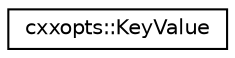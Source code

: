 digraph "Graphical Class Hierarchy"
{
 // LATEX_PDF_SIZE
  edge [fontname="Helvetica",fontsize="10",labelfontname="Helvetica",labelfontsize="10"];
  node [fontname="Helvetica",fontsize="10",shape=record];
  rankdir="LR";
  Node0 [label="cxxopts::KeyValue",height=0.2,width=0.4,color="black", fillcolor="white", style="filled",URL="$classcxxopts_1_1_key_value.html",tooltip=" "];
}
